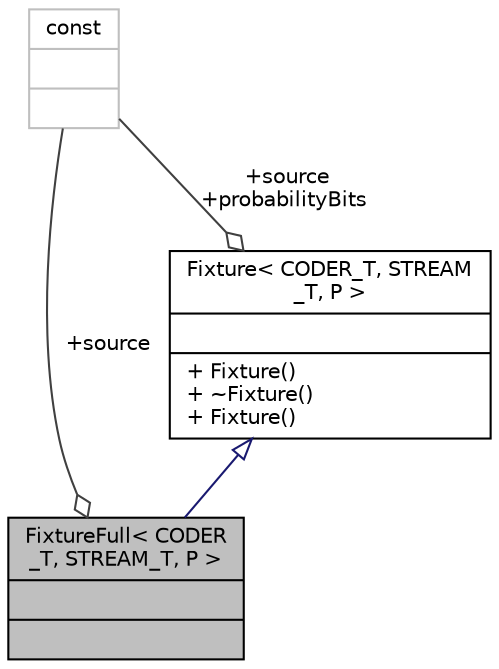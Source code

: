 digraph "FixtureFull&lt; CODER_T, STREAM_T, P &gt;"
{
 // INTERACTIVE_SVG=YES
  bgcolor="transparent";
  edge [fontname="Helvetica",fontsize="10",labelfontname="Helvetica",labelfontsize="10"];
  node [fontname="Helvetica",fontsize="10",shape=record];
  Node2 [label="{FixtureFull\< CODER\l_T, STREAM_T, P \>\n||}",height=0.2,width=0.4,color="black", fillcolor="grey75", style="filled", fontcolor="black"];
  Node3 -> Node2 [dir="back",color="midnightblue",fontsize="10",style="solid",arrowtail="onormal",fontname="Helvetica"];
  Node3 [label="{Fixture\< CODER_T, STREAM\l_T, P \>\n||+ Fixture()\l+ ~Fixture()\l+ Fixture()\l}",height=0.2,width=0.4,color="black",URL="$d0/dea/structFixture.html"];
  Node4 -> Node3 [color="grey25",fontsize="10",style="solid",label=" +source\n+probabilityBits" ,arrowhead="odiamond",fontname="Helvetica"];
  Node4 [label="{const\n||}",height=0.2,width=0.4,color="grey75"];
  Node4 -> Node2 [color="grey25",fontsize="10",style="solid",label=" +source" ,arrowhead="odiamond",fontname="Helvetica"];
}
